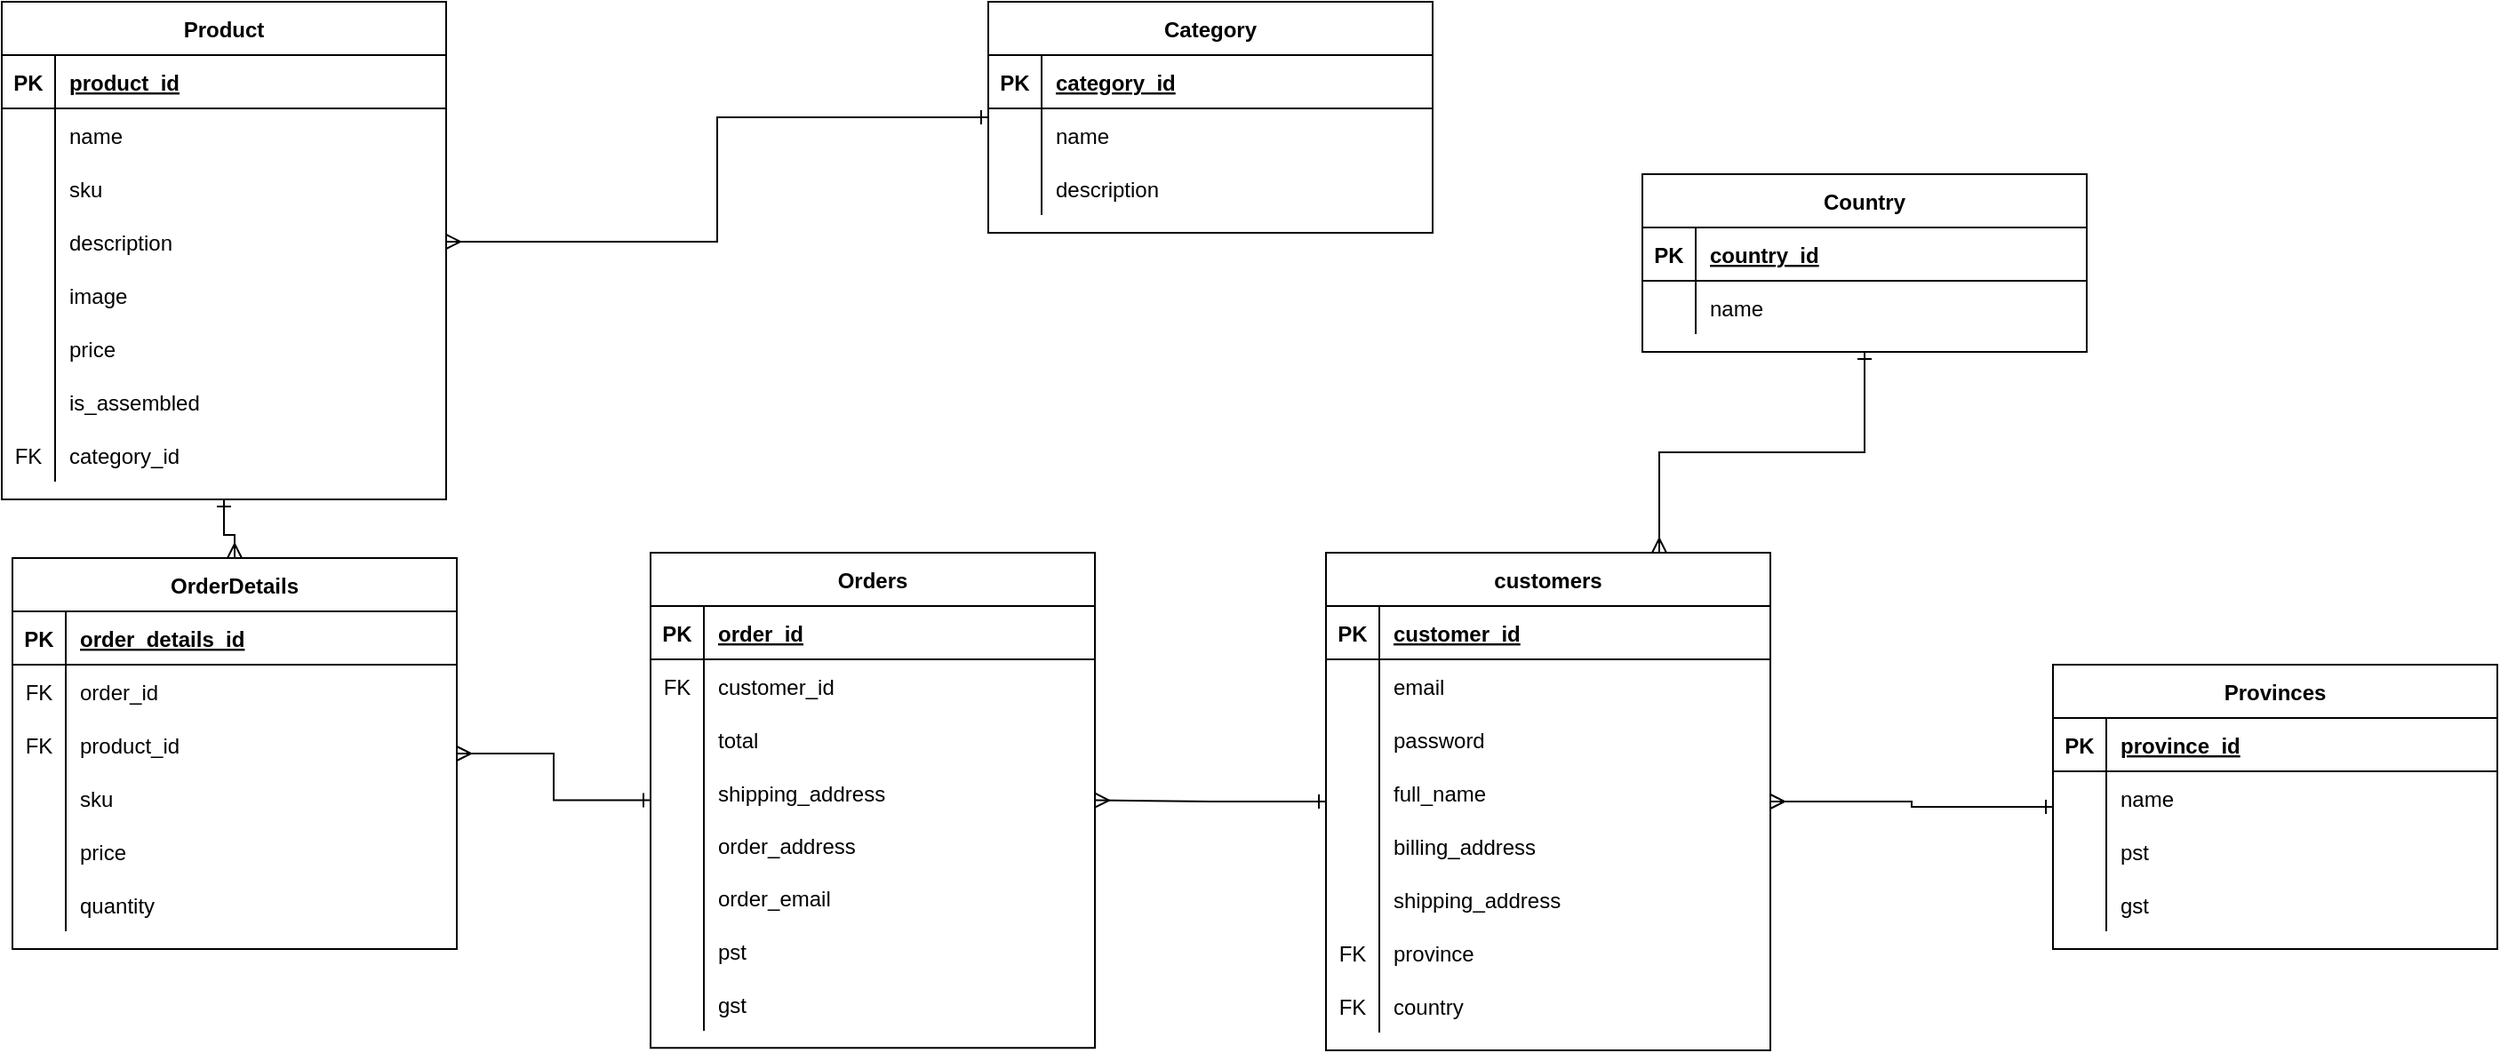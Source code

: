 <mxfile version="13.6.5">
    <diagram id="R2lEEEUBdFMjLlhIrx00" name="Page-1">
        <mxGraphModel dx="647" dy="642" grid="0" gridSize="10" guides="1" tooltips="1" connect="1" arrows="1" fold="1" page="0" pageScale="1" pageWidth="850" pageHeight="1100" math="0" shadow="0" extFonts="Permanent Marker^https://fonts.googleapis.com/css?family=Permanent+Marker">
            <root>
                <mxCell id="0"/>
                <mxCell id="1" parent="0"/>
                <mxCell id="BaxFmq3oyP3xeZqNbxSG-38" style="edgeStyle=orthogonalEdgeStyle;rounded=0;orthogonalLoop=1;jettySize=auto;html=1;startArrow=ERone;startFill=0;endArrow=ERmany;endFill=0;" parent="1" edge="1">
                    <mxGeometry relative="1" as="geometry">
                        <mxPoint x="630" y="500" as="targetPoint"/>
                        <Array as="points">
                            <mxPoint x="840" y="500"/>
                        </Array>
                    </mxGeometry>
                </mxCell>
                <mxCell id="BaxFmq3oyP3xeZqNbxSG-39" style="edgeStyle=orthogonalEdgeStyle;rounded=0;orthogonalLoop=1;jettySize=auto;html=1;startArrow=ERone;startFill=0;endArrow=ERmany;endFill=0;" parent="1" edge="1">
                    <mxGeometry relative="1" as="geometry">
                        <mxPoint x="515" y="290" as="sourcePoint"/>
                        <Array as="points">
                            <mxPoint x="515" y="330"/>
                            <mxPoint x="660" y="330"/>
                            <mxPoint x="660" y="470"/>
                        </Array>
                    </mxGeometry>
                </mxCell>
                <mxCell id="BaxFmq3oyP3xeZqNbxSG-36" style="edgeStyle=orthogonalEdgeStyle;rounded=0;orthogonalLoop=1;jettySize=auto;html=1;endArrow=ERmany;endFill=0;startArrow=ERone;startFill=0;" parent="1" edge="1">
                    <mxGeometry relative="1" as="geometry">
                        <mxPoint x="270" y="235" as="sourcePoint"/>
                        <Array as="points">
                            <mxPoint x="310" y="235"/>
                            <mxPoint x="310" y="430"/>
                        </Array>
                    </mxGeometry>
                </mxCell>
                <mxCell id="BaxFmq3oyP3xeZqNbxSG-152" style="edgeStyle=orthogonalEdgeStyle;rounded=0;orthogonalLoop=1;jettySize=auto;html=1;startArrow=ERone;startFill=0;endArrow=ERmany;endFill=0;" parent="1" source="BaxFmq3oyP3xeZqNbxSG-56" target="BaxFmq3oyP3xeZqNbxSG-130" edge="1">
                    <mxGeometry relative="1" as="geometry"/>
                </mxCell>
                <mxCell id="BaxFmq3oyP3xeZqNbxSG-56" value="Product" style="shape=table;startSize=30;container=1;collapsible=1;childLayout=tableLayout;fixedRows=1;rowLines=0;fontStyle=1;align=center;resizeLast=1;" parent="1" vertex="1">
                    <mxGeometry x="70" y="30" width="250" height="280" as="geometry"/>
                </mxCell>
                <mxCell id="BaxFmq3oyP3xeZqNbxSG-57" value="" style="shape=partialRectangle;collapsible=0;dropTarget=0;pointerEvents=0;fillColor=none;points=[[0,0.5],[1,0.5]];portConstraint=eastwest;top=0;left=0;right=0;bottom=1;" parent="BaxFmq3oyP3xeZqNbxSG-56" vertex="1">
                    <mxGeometry y="30" width="250" height="30" as="geometry"/>
                </mxCell>
                <mxCell id="BaxFmq3oyP3xeZqNbxSG-58" value="PK" style="shape=partialRectangle;overflow=hidden;connectable=0;fillColor=none;top=0;left=0;bottom=0;right=0;fontStyle=1;" parent="BaxFmq3oyP3xeZqNbxSG-57" vertex="1">
                    <mxGeometry width="30" height="30" as="geometry"/>
                </mxCell>
                <mxCell id="BaxFmq3oyP3xeZqNbxSG-59" value="product_id" style="shape=partialRectangle;overflow=hidden;connectable=0;fillColor=none;top=0;left=0;bottom=0;right=0;align=left;spacingLeft=6;fontStyle=5;" parent="BaxFmq3oyP3xeZqNbxSG-57" vertex="1">
                    <mxGeometry x="30" width="220" height="30" as="geometry"/>
                </mxCell>
                <mxCell id="BaxFmq3oyP3xeZqNbxSG-60" value="" style="shape=partialRectangle;collapsible=0;dropTarget=0;pointerEvents=0;fillColor=none;points=[[0,0.5],[1,0.5]];portConstraint=eastwest;top=0;left=0;right=0;bottom=0;" parent="BaxFmq3oyP3xeZqNbxSG-56" vertex="1">
                    <mxGeometry y="60" width="250" height="30" as="geometry"/>
                </mxCell>
                <mxCell id="BaxFmq3oyP3xeZqNbxSG-61" value="" style="shape=partialRectangle;overflow=hidden;connectable=0;fillColor=none;top=0;left=0;bottom=0;right=0;" parent="BaxFmq3oyP3xeZqNbxSG-60" vertex="1">
                    <mxGeometry width="30" height="30" as="geometry"/>
                </mxCell>
                <mxCell id="BaxFmq3oyP3xeZqNbxSG-62" value="name" style="shape=partialRectangle;overflow=hidden;connectable=0;fillColor=none;top=0;left=0;bottom=0;right=0;align=left;spacingLeft=6;" parent="BaxFmq3oyP3xeZqNbxSG-60" vertex="1">
                    <mxGeometry x="30" width="220" height="30" as="geometry"/>
                </mxCell>
                <mxCell id="BaxFmq3oyP3xeZqNbxSG-149" value="" style="shape=partialRectangle;collapsible=0;dropTarget=0;pointerEvents=0;fillColor=none;points=[[0,0.5],[1,0.5]];portConstraint=eastwest;top=0;left=0;right=0;bottom=0;" parent="BaxFmq3oyP3xeZqNbxSG-56" vertex="1">
                    <mxGeometry y="90" width="250" height="30" as="geometry"/>
                </mxCell>
                <mxCell id="BaxFmq3oyP3xeZqNbxSG-150" value="" style="shape=partialRectangle;overflow=hidden;connectable=0;fillColor=none;top=0;left=0;bottom=0;right=0;" parent="BaxFmq3oyP3xeZqNbxSG-149" vertex="1">
                    <mxGeometry width="30" height="30" as="geometry"/>
                </mxCell>
                <mxCell id="BaxFmq3oyP3xeZqNbxSG-151" value="sku" style="shape=partialRectangle;overflow=hidden;connectable=0;fillColor=none;top=0;left=0;bottom=0;right=0;align=left;spacingLeft=6;" parent="BaxFmq3oyP3xeZqNbxSG-149" vertex="1">
                    <mxGeometry x="30" width="220" height="30" as="geometry"/>
                </mxCell>
                <mxCell id="BaxFmq3oyP3xeZqNbxSG-63" value="" style="shape=partialRectangle;collapsible=0;dropTarget=0;pointerEvents=0;fillColor=none;points=[[0,0.5],[1,0.5]];portConstraint=eastwest;top=0;left=0;right=0;bottom=0;" parent="BaxFmq3oyP3xeZqNbxSG-56" vertex="1">
                    <mxGeometry y="120" width="250" height="30" as="geometry"/>
                </mxCell>
                <mxCell id="BaxFmq3oyP3xeZqNbxSG-64" value="" style="shape=partialRectangle;overflow=hidden;connectable=0;fillColor=none;top=0;left=0;bottom=0;right=0;" parent="BaxFmq3oyP3xeZqNbxSG-63" vertex="1">
                    <mxGeometry width="30" height="30" as="geometry"/>
                </mxCell>
                <mxCell id="BaxFmq3oyP3xeZqNbxSG-65" value="description" style="shape=partialRectangle;overflow=hidden;connectable=0;fillColor=none;top=0;left=0;bottom=0;right=0;align=left;spacingLeft=6;" parent="BaxFmq3oyP3xeZqNbxSG-63" vertex="1">
                    <mxGeometry x="30" width="220" height="30" as="geometry"/>
                </mxCell>
                <mxCell id="BaxFmq3oyP3xeZqNbxSG-66" value="" style="shape=partialRectangle;collapsible=0;dropTarget=0;pointerEvents=0;fillColor=none;points=[[0,0.5],[1,0.5]];portConstraint=eastwest;top=0;left=0;right=0;bottom=0;" parent="BaxFmq3oyP3xeZqNbxSG-56" vertex="1">
                    <mxGeometry y="150" width="250" height="30" as="geometry"/>
                </mxCell>
                <mxCell id="BaxFmq3oyP3xeZqNbxSG-67" value="" style="shape=partialRectangle;overflow=hidden;connectable=0;fillColor=none;top=0;left=0;bottom=0;right=0;" parent="BaxFmq3oyP3xeZqNbxSG-66" vertex="1">
                    <mxGeometry width="30" height="30" as="geometry"/>
                </mxCell>
                <mxCell id="BaxFmq3oyP3xeZqNbxSG-68" value="image" style="shape=partialRectangle;overflow=hidden;connectable=0;fillColor=none;top=0;left=0;bottom=0;right=0;align=left;spacingLeft=6;" parent="BaxFmq3oyP3xeZqNbxSG-66" vertex="1">
                    <mxGeometry x="30" width="220" height="30" as="geometry"/>
                </mxCell>
                <mxCell id="BaxFmq3oyP3xeZqNbxSG-182" value="" style="shape=partialRectangle;collapsible=0;dropTarget=0;pointerEvents=0;fillColor=none;points=[[0,0.5],[1,0.5]];portConstraint=eastwest;top=0;left=0;right=0;bottom=0;" parent="BaxFmq3oyP3xeZqNbxSG-56" vertex="1">
                    <mxGeometry y="180" width="250" height="30" as="geometry"/>
                </mxCell>
                <mxCell id="BaxFmq3oyP3xeZqNbxSG-183" value="" style="shape=partialRectangle;overflow=hidden;connectable=0;fillColor=none;top=0;left=0;bottom=0;right=0;" parent="BaxFmq3oyP3xeZqNbxSG-182" vertex="1">
                    <mxGeometry width="30" height="30" as="geometry"/>
                </mxCell>
                <mxCell id="BaxFmq3oyP3xeZqNbxSG-184" value="price" style="shape=partialRectangle;overflow=hidden;connectable=0;fillColor=none;top=0;left=0;bottom=0;right=0;align=left;spacingLeft=6;" parent="BaxFmq3oyP3xeZqNbxSG-182" vertex="1">
                    <mxGeometry x="30" width="220" height="30" as="geometry"/>
                </mxCell>
                <mxCell id="5" value="" style="shape=partialRectangle;collapsible=0;dropTarget=0;pointerEvents=0;fillColor=none;points=[[0,0.5],[1,0.5]];portConstraint=eastwest;top=0;left=0;right=0;bottom=0;" parent="BaxFmq3oyP3xeZqNbxSG-56" vertex="1">
                    <mxGeometry y="210" width="250" height="30" as="geometry"/>
                </mxCell>
                <mxCell id="6" value="" style="shape=partialRectangle;overflow=hidden;connectable=0;fillColor=none;top=0;left=0;bottom=0;right=0;" parent="5" vertex="1">
                    <mxGeometry width="30" height="30" as="geometry"/>
                </mxCell>
                <mxCell id="7" value="is_assembled" style="shape=partialRectangle;overflow=hidden;connectable=0;fillColor=none;top=0;left=0;bottom=0;right=0;align=left;spacingLeft=6;" parent="5" vertex="1">
                    <mxGeometry x="30" width="220" height="30" as="geometry"/>
                </mxCell>
                <mxCell id="BaxFmq3oyP3xeZqNbxSG-75" value="" style="shape=partialRectangle;collapsible=0;dropTarget=0;pointerEvents=0;fillColor=none;points=[[0,0.5],[1,0.5]];portConstraint=eastwest;top=0;left=0;right=0;bottom=0;" parent="BaxFmq3oyP3xeZqNbxSG-56" vertex="1">
                    <mxGeometry y="240" width="250" height="30" as="geometry"/>
                </mxCell>
                <mxCell id="BaxFmq3oyP3xeZqNbxSG-76" value="FK" style="shape=partialRectangle;overflow=hidden;connectable=0;fillColor=none;top=0;left=0;bottom=0;right=0;" parent="BaxFmq3oyP3xeZqNbxSG-75" vertex="1">
                    <mxGeometry width="30" height="30" as="geometry"/>
                </mxCell>
                <mxCell id="BaxFmq3oyP3xeZqNbxSG-77" value="category_id" style="shape=partialRectangle;overflow=hidden;connectable=0;fillColor=none;top=0;left=0;bottom=0;right=0;align=left;spacingLeft=6;" parent="BaxFmq3oyP3xeZqNbxSG-75" vertex="1">
                    <mxGeometry x="30" width="220" height="30" as="geometry"/>
                </mxCell>
                <mxCell id="BaxFmq3oyP3xeZqNbxSG-78" value="Category" style="shape=table;startSize=30;container=1;collapsible=1;childLayout=tableLayout;fixedRows=1;rowLines=0;fontStyle=1;align=center;resizeLast=1;" parent="1" vertex="1">
                    <mxGeometry x="625" y="30" width="250" height="130" as="geometry"/>
                </mxCell>
                <mxCell id="BaxFmq3oyP3xeZqNbxSG-79" value="" style="shape=partialRectangle;collapsible=0;dropTarget=0;pointerEvents=0;fillColor=none;points=[[0,0.5],[1,0.5]];portConstraint=eastwest;top=0;left=0;right=0;bottom=1;" parent="BaxFmq3oyP3xeZqNbxSG-78" vertex="1">
                    <mxGeometry y="30" width="250" height="30" as="geometry"/>
                </mxCell>
                <mxCell id="BaxFmq3oyP3xeZqNbxSG-80" value="PK" style="shape=partialRectangle;overflow=hidden;connectable=0;fillColor=none;top=0;left=0;bottom=0;right=0;fontStyle=1;" parent="BaxFmq3oyP3xeZqNbxSG-79" vertex="1">
                    <mxGeometry width="30" height="30" as="geometry"/>
                </mxCell>
                <mxCell id="BaxFmq3oyP3xeZqNbxSG-81" value="category_id" style="shape=partialRectangle;overflow=hidden;connectable=0;fillColor=none;top=0;left=0;bottom=0;right=0;align=left;spacingLeft=6;fontStyle=5;" parent="BaxFmq3oyP3xeZqNbxSG-79" vertex="1">
                    <mxGeometry x="30" width="220" height="30" as="geometry"/>
                </mxCell>
                <mxCell id="BaxFmq3oyP3xeZqNbxSG-82" value="" style="shape=partialRectangle;collapsible=0;dropTarget=0;pointerEvents=0;fillColor=none;points=[[0,0.5],[1,0.5]];portConstraint=eastwest;top=0;left=0;right=0;bottom=0;" parent="BaxFmq3oyP3xeZqNbxSG-78" vertex="1">
                    <mxGeometry y="60" width="250" height="30" as="geometry"/>
                </mxCell>
                <mxCell id="BaxFmq3oyP3xeZqNbxSG-83" value="" style="shape=partialRectangle;overflow=hidden;connectable=0;fillColor=none;top=0;left=0;bottom=0;right=0;" parent="BaxFmq3oyP3xeZqNbxSG-82" vertex="1">
                    <mxGeometry width="30" height="30" as="geometry"/>
                </mxCell>
                <mxCell id="BaxFmq3oyP3xeZqNbxSG-84" value="name" style="shape=partialRectangle;overflow=hidden;connectable=0;fillColor=none;top=0;left=0;bottom=0;right=0;align=left;spacingLeft=6;" parent="BaxFmq3oyP3xeZqNbxSG-82" vertex="1">
                    <mxGeometry x="30" width="220" height="30" as="geometry"/>
                </mxCell>
                <mxCell id="BaxFmq3oyP3xeZqNbxSG-85" value="" style="shape=partialRectangle;collapsible=0;dropTarget=0;pointerEvents=0;fillColor=none;points=[[0,0.5],[1,0.5]];portConstraint=eastwest;top=0;left=0;right=0;bottom=0;" parent="BaxFmq3oyP3xeZqNbxSG-78" vertex="1">
                    <mxGeometry y="90" width="250" height="30" as="geometry"/>
                </mxCell>
                <mxCell id="BaxFmq3oyP3xeZqNbxSG-86" value="" style="shape=partialRectangle;overflow=hidden;connectable=0;fillColor=none;top=0;left=0;bottom=0;right=0;" parent="BaxFmq3oyP3xeZqNbxSG-85" vertex="1">
                    <mxGeometry width="30" height="30" as="geometry"/>
                </mxCell>
                <mxCell id="BaxFmq3oyP3xeZqNbxSG-87" value="description" style="shape=partialRectangle;overflow=hidden;connectable=0;fillColor=none;top=0;left=0;bottom=0;right=0;align=left;spacingLeft=6;" parent="BaxFmq3oyP3xeZqNbxSG-85" vertex="1">
                    <mxGeometry x="30" width="220" height="30" as="geometry"/>
                </mxCell>
                <mxCell id="BaxFmq3oyP3xeZqNbxSG-106" style="edgeStyle=orthogonalEdgeStyle;rounded=0;orthogonalLoop=1;jettySize=auto;html=1;startArrow=ERmany;startFill=0;endArrow=ERone;endFill=0;" parent="1" source="BaxFmq3oyP3xeZqNbxSG-63" target="BaxFmq3oyP3xeZqNbxSG-78" edge="1">
                    <mxGeometry relative="1" as="geometry"/>
                </mxCell>
                <mxCell id="BaxFmq3oyP3xeZqNbxSG-154" style="edgeStyle=orthogonalEdgeStyle;rounded=0;orthogonalLoop=1;jettySize=auto;html=1;startArrow=ERone;startFill=0;endArrow=ERmany;endFill=0;" parent="1" source="BaxFmq3oyP3xeZqNbxSG-107" target="BaxFmq3oyP3xeZqNbxSG-130" edge="1">
                    <mxGeometry relative="1" as="geometry"/>
                </mxCell>
                <mxCell id="BaxFmq3oyP3xeZqNbxSG-107" value="Orders" style="shape=table;startSize=30;container=1;collapsible=1;childLayout=tableLayout;fixedRows=1;rowLines=0;fontStyle=1;align=center;resizeLast=1;" parent="1" vertex="1">
                    <mxGeometry x="435" y="340" width="250" height="278.586" as="geometry"/>
                </mxCell>
                <mxCell id="BaxFmq3oyP3xeZqNbxSG-108" value="" style="shape=partialRectangle;collapsible=0;dropTarget=0;pointerEvents=0;fillColor=none;points=[[0,0.5],[1,0.5]];portConstraint=eastwest;top=0;left=0;right=0;bottom=1;" parent="BaxFmq3oyP3xeZqNbxSG-107" vertex="1">
                    <mxGeometry y="30" width="250" height="30" as="geometry"/>
                </mxCell>
                <mxCell id="BaxFmq3oyP3xeZqNbxSG-109" value="PK" style="shape=partialRectangle;overflow=hidden;connectable=0;fillColor=none;top=0;left=0;bottom=0;right=0;fontStyle=1;" parent="BaxFmq3oyP3xeZqNbxSG-108" vertex="1">
                    <mxGeometry width="30" height="30" as="geometry"/>
                </mxCell>
                <mxCell id="BaxFmq3oyP3xeZqNbxSG-110" value="order_id" style="shape=partialRectangle;overflow=hidden;connectable=0;fillColor=none;top=0;left=0;bottom=0;right=0;align=left;spacingLeft=6;fontStyle=5;" parent="BaxFmq3oyP3xeZqNbxSG-108" vertex="1">
                    <mxGeometry x="30" width="220" height="30" as="geometry"/>
                </mxCell>
                <mxCell id="BaxFmq3oyP3xeZqNbxSG-111" value="" style="shape=partialRectangle;collapsible=0;dropTarget=0;pointerEvents=0;fillColor=none;points=[[0,0.5],[1,0.5]];portConstraint=eastwest;top=0;left=0;right=0;bottom=0;" parent="BaxFmq3oyP3xeZqNbxSG-107" vertex="1">
                    <mxGeometry y="60" width="250" height="30" as="geometry"/>
                </mxCell>
                <mxCell id="BaxFmq3oyP3xeZqNbxSG-112" value="FK" style="shape=partialRectangle;overflow=hidden;connectable=0;fillColor=none;top=0;left=0;bottom=0;right=0;" parent="BaxFmq3oyP3xeZqNbxSG-111" vertex="1">
                    <mxGeometry width="30" height="30" as="geometry"/>
                </mxCell>
                <mxCell id="BaxFmq3oyP3xeZqNbxSG-113" value="customer_id" style="shape=partialRectangle;overflow=hidden;connectable=0;fillColor=none;top=0;left=0;bottom=0;right=0;align=left;spacingLeft=6;" parent="BaxFmq3oyP3xeZqNbxSG-111" vertex="1">
                    <mxGeometry x="30" width="220" height="30" as="geometry"/>
                </mxCell>
                <mxCell id="BaxFmq3oyP3xeZqNbxSG-114" value="" style="shape=partialRectangle;collapsible=0;dropTarget=0;pointerEvents=0;fillColor=none;points=[[0,0.5],[1,0.5]];portConstraint=eastwest;top=0;left=0;right=0;bottom=0;" parent="BaxFmq3oyP3xeZqNbxSG-107" vertex="1">
                    <mxGeometry y="90" width="250" height="30" as="geometry"/>
                </mxCell>
                <mxCell id="BaxFmq3oyP3xeZqNbxSG-115" value="" style="shape=partialRectangle;overflow=hidden;connectable=0;fillColor=none;top=0;left=0;bottom=0;right=0;" parent="BaxFmq3oyP3xeZqNbxSG-114" vertex="1">
                    <mxGeometry width="30" height="30" as="geometry"/>
                </mxCell>
                <mxCell id="BaxFmq3oyP3xeZqNbxSG-116" value="total" style="shape=partialRectangle;overflow=hidden;connectable=0;fillColor=none;top=0;left=0;bottom=0;right=0;align=left;spacingLeft=6;" parent="BaxFmq3oyP3xeZqNbxSG-114" vertex="1">
                    <mxGeometry x="30" width="220" height="30" as="geometry"/>
                </mxCell>
                <mxCell id="BaxFmq3oyP3xeZqNbxSG-123" value="" style="shape=partialRectangle;collapsible=0;dropTarget=0;pointerEvents=0;fillColor=none;points=[[0,0.5],[1,0.5]];portConstraint=eastwest;top=0;left=0;right=0;bottom=0;" parent="BaxFmq3oyP3xeZqNbxSG-107" vertex="1">
                    <mxGeometry y="120" width="250" height="30" as="geometry"/>
                </mxCell>
                <mxCell id="BaxFmq3oyP3xeZqNbxSG-124" value="" style="shape=partialRectangle;overflow=hidden;connectable=0;fillColor=none;top=0;left=0;bottom=0;right=0;" parent="BaxFmq3oyP3xeZqNbxSG-123" vertex="1">
                    <mxGeometry width="30" height="30" as="geometry"/>
                </mxCell>
                <mxCell id="BaxFmq3oyP3xeZqNbxSG-125" value="shipping_address" style="shape=partialRectangle;overflow=hidden;connectable=0;fillColor=none;top=0;left=0;bottom=0;right=0;align=left;spacingLeft=6;" parent="BaxFmq3oyP3xeZqNbxSG-123" vertex="1">
                    <mxGeometry x="30" width="220" height="30" as="geometry"/>
                </mxCell>
                <mxCell id="BaxFmq3oyP3xeZqNbxSG-117" value="" style="shape=partialRectangle;collapsible=0;dropTarget=0;pointerEvents=0;fillColor=none;points=[[0,0.5],[1,0.5]];portConstraint=eastwest;top=0;left=0;right=0;bottom=0;" parent="BaxFmq3oyP3xeZqNbxSG-107" vertex="1">
                    <mxGeometry y="150" width="250" height="29" as="geometry"/>
                </mxCell>
                <mxCell id="BaxFmq3oyP3xeZqNbxSG-118" value="" style="shape=partialRectangle;overflow=hidden;connectable=0;fillColor=none;top=0;left=0;bottom=0;right=0;" parent="BaxFmq3oyP3xeZqNbxSG-117" vertex="1">
                    <mxGeometry width="30" height="29" as="geometry"/>
                </mxCell>
                <mxCell id="BaxFmq3oyP3xeZqNbxSG-119" value="order_address" style="shape=partialRectangle;overflow=hidden;connectable=0;fillColor=none;top=0;left=0;bottom=0;right=0;align=left;spacingLeft=6;" parent="BaxFmq3oyP3xeZqNbxSG-117" vertex="1">
                    <mxGeometry x="30" width="220" height="29" as="geometry"/>
                </mxCell>
                <mxCell id="BaxFmq3oyP3xeZqNbxSG-126" value="" style="shape=partialRectangle;collapsible=0;dropTarget=0;pointerEvents=0;fillColor=none;points=[[0,0.5],[1,0.5]];portConstraint=eastwest;top=0;left=0;right=0;bottom=0;" parent="BaxFmq3oyP3xeZqNbxSG-107" vertex="1">
                    <mxGeometry y="179" width="250" height="30" as="geometry"/>
                </mxCell>
                <mxCell id="BaxFmq3oyP3xeZqNbxSG-127" value="" style="shape=partialRectangle;overflow=hidden;connectable=0;fillColor=none;top=0;left=0;bottom=0;right=0;" parent="BaxFmq3oyP3xeZqNbxSG-126" vertex="1">
                    <mxGeometry width="30" height="30" as="geometry"/>
                </mxCell>
                <mxCell id="BaxFmq3oyP3xeZqNbxSG-128" value="order_email" style="shape=partialRectangle;overflow=hidden;connectable=0;fillColor=none;top=0;left=0;bottom=0;right=0;align=left;spacingLeft=6;" parent="BaxFmq3oyP3xeZqNbxSG-126" vertex="1">
                    <mxGeometry x="30" width="220" height="30" as="geometry"/>
                </mxCell>
                <mxCell id="14" value="" style="shape=partialRectangle;collapsible=0;dropTarget=0;pointerEvents=0;fillColor=none;points=[[0,0.5],[1,0.5]];portConstraint=eastwest;top=0;left=0;right=0;bottom=0;" parent="BaxFmq3oyP3xeZqNbxSG-107" vertex="1">
                    <mxGeometry y="209" width="250" height="30" as="geometry"/>
                </mxCell>
                <mxCell id="15" value="" style="shape=partialRectangle;overflow=hidden;connectable=0;fillColor=none;top=0;left=0;bottom=0;right=0;" parent="14" vertex="1">
                    <mxGeometry width="30" height="30" as="geometry"/>
                </mxCell>
                <mxCell id="16" value="pst" style="shape=partialRectangle;overflow=hidden;connectable=0;fillColor=none;top=0;left=0;bottom=0;right=0;align=left;spacingLeft=6;" parent="14" vertex="1">
                    <mxGeometry x="30" width="220" height="30" as="geometry"/>
                </mxCell>
                <mxCell id="20" value="" style="shape=partialRectangle;collapsible=0;dropTarget=0;pointerEvents=0;fillColor=none;points=[[0,0.5],[1,0.5]];portConstraint=eastwest;top=0;left=0;right=0;bottom=0;" parent="BaxFmq3oyP3xeZqNbxSG-107" vertex="1">
                    <mxGeometry y="239" width="250" height="30" as="geometry"/>
                </mxCell>
                <mxCell id="21" value="" style="shape=partialRectangle;overflow=hidden;connectable=0;fillColor=none;top=0;left=0;bottom=0;right=0;" parent="20" vertex="1">
                    <mxGeometry width="30" height="30" as="geometry"/>
                </mxCell>
                <mxCell id="22" value="gst" style="shape=partialRectangle;overflow=hidden;connectable=0;fillColor=none;top=0;left=0;bottom=0;right=0;align=left;spacingLeft=6;" parent="20" vertex="1">
                    <mxGeometry x="30" width="220" height="30" as="geometry"/>
                </mxCell>
                <mxCell id="BaxFmq3oyP3xeZqNbxSG-130" value="OrderDetails" style="shape=table;startSize=30;container=1;collapsible=1;childLayout=tableLayout;fixedRows=1;rowLines=0;fontStyle=1;align=center;resizeLast=1;" parent="1" vertex="1">
                    <mxGeometry x="76" y="343" width="250" height="220" as="geometry"/>
                </mxCell>
                <mxCell id="BaxFmq3oyP3xeZqNbxSG-131" value="" style="shape=partialRectangle;collapsible=0;dropTarget=0;pointerEvents=0;fillColor=none;points=[[0,0.5],[1,0.5]];portConstraint=eastwest;top=0;left=0;right=0;bottom=1;" parent="BaxFmq3oyP3xeZqNbxSG-130" vertex="1">
                    <mxGeometry y="30" width="250" height="30" as="geometry"/>
                </mxCell>
                <mxCell id="BaxFmq3oyP3xeZqNbxSG-132" value="PK" style="shape=partialRectangle;overflow=hidden;connectable=0;fillColor=none;top=0;left=0;bottom=0;right=0;fontStyle=1;" parent="BaxFmq3oyP3xeZqNbxSG-131" vertex="1">
                    <mxGeometry width="30" height="30" as="geometry"/>
                </mxCell>
                <mxCell id="BaxFmq3oyP3xeZqNbxSG-133" value="order_details_id" style="shape=partialRectangle;overflow=hidden;connectable=0;fillColor=none;top=0;left=0;bottom=0;right=0;align=left;spacingLeft=6;fontStyle=5;" parent="BaxFmq3oyP3xeZqNbxSG-131" vertex="1">
                    <mxGeometry x="30" width="220" height="30" as="geometry"/>
                </mxCell>
                <mxCell id="BaxFmq3oyP3xeZqNbxSG-134" value="" style="shape=partialRectangle;collapsible=0;dropTarget=0;pointerEvents=0;fillColor=none;points=[[0,0.5],[1,0.5]];portConstraint=eastwest;top=0;left=0;right=0;bottom=0;" parent="BaxFmq3oyP3xeZqNbxSG-130" vertex="1">
                    <mxGeometry y="60" width="250" height="30" as="geometry"/>
                </mxCell>
                <mxCell id="BaxFmq3oyP3xeZqNbxSG-135" value="FK" style="shape=partialRectangle;overflow=hidden;connectable=0;fillColor=none;top=0;left=0;bottom=0;right=0;" parent="BaxFmq3oyP3xeZqNbxSG-134" vertex="1">
                    <mxGeometry width="30" height="30" as="geometry"/>
                </mxCell>
                <mxCell id="BaxFmq3oyP3xeZqNbxSG-136" value="order_id" style="shape=partialRectangle;overflow=hidden;connectable=0;fillColor=none;top=0;left=0;bottom=0;right=0;align=left;spacingLeft=6;" parent="BaxFmq3oyP3xeZqNbxSG-134" vertex="1">
                    <mxGeometry x="30" width="220" height="30" as="geometry"/>
                </mxCell>
                <mxCell id="BaxFmq3oyP3xeZqNbxSG-137" value="" style="shape=partialRectangle;collapsible=0;dropTarget=0;pointerEvents=0;fillColor=none;points=[[0,0.5],[1,0.5]];portConstraint=eastwest;top=0;left=0;right=0;bottom=0;" parent="BaxFmq3oyP3xeZqNbxSG-130" vertex="1">
                    <mxGeometry y="90" width="250" height="30" as="geometry"/>
                </mxCell>
                <mxCell id="BaxFmq3oyP3xeZqNbxSG-138" value="FK" style="shape=partialRectangle;overflow=hidden;connectable=0;fillColor=none;top=0;left=0;bottom=0;right=0;" parent="BaxFmq3oyP3xeZqNbxSG-137" vertex="1">
                    <mxGeometry width="30" height="30" as="geometry"/>
                </mxCell>
                <mxCell id="BaxFmq3oyP3xeZqNbxSG-139" value="product_id" style="shape=partialRectangle;overflow=hidden;connectable=0;fillColor=none;top=0;left=0;bottom=0;right=0;align=left;spacingLeft=6;" parent="BaxFmq3oyP3xeZqNbxSG-137" vertex="1">
                    <mxGeometry x="30" width="220" height="30" as="geometry"/>
                </mxCell>
                <mxCell id="BaxFmq3oyP3xeZqNbxSG-185" value="" style="shape=partialRectangle;collapsible=0;dropTarget=0;pointerEvents=0;fillColor=none;points=[[0,0.5],[1,0.5]];portConstraint=eastwest;top=0;left=0;right=0;bottom=0;" parent="BaxFmq3oyP3xeZqNbxSG-130" vertex="1">
                    <mxGeometry y="120" width="250" height="30" as="geometry"/>
                </mxCell>
                <mxCell id="BaxFmq3oyP3xeZqNbxSG-186" value="" style="shape=partialRectangle;overflow=hidden;connectable=0;fillColor=none;top=0;left=0;bottom=0;right=0;" parent="BaxFmq3oyP3xeZqNbxSG-185" vertex="1">
                    <mxGeometry width="30" height="30" as="geometry"/>
                </mxCell>
                <mxCell id="BaxFmq3oyP3xeZqNbxSG-187" value="sku" style="shape=partialRectangle;overflow=hidden;connectable=0;fillColor=none;top=0;left=0;bottom=0;right=0;align=left;spacingLeft=6;" parent="BaxFmq3oyP3xeZqNbxSG-185" vertex="1">
                    <mxGeometry x="30" width="220" height="30" as="geometry"/>
                </mxCell>
                <mxCell id="BaxFmq3oyP3xeZqNbxSG-188" value="" style="shape=partialRectangle;collapsible=0;dropTarget=0;pointerEvents=0;fillColor=none;points=[[0,0.5],[1,0.5]];portConstraint=eastwest;top=0;left=0;right=0;bottom=0;" parent="BaxFmq3oyP3xeZqNbxSG-130" vertex="1">
                    <mxGeometry y="150" width="250" height="30" as="geometry"/>
                </mxCell>
                <mxCell id="BaxFmq3oyP3xeZqNbxSG-189" value="" style="shape=partialRectangle;overflow=hidden;connectable=0;fillColor=none;top=0;left=0;bottom=0;right=0;" parent="BaxFmq3oyP3xeZqNbxSG-188" vertex="1">
                    <mxGeometry width="30" height="30" as="geometry"/>
                </mxCell>
                <mxCell id="BaxFmq3oyP3xeZqNbxSG-190" value="price" style="shape=partialRectangle;overflow=hidden;connectable=0;fillColor=none;top=0;left=0;bottom=0;right=0;align=left;spacingLeft=6;" parent="BaxFmq3oyP3xeZqNbxSG-188" vertex="1">
                    <mxGeometry x="30" width="220" height="30" as="geometry"/>
                </mxCell>
                <mxCell id="BaxFmq3oyP3xeZqNbxSG-191" value="" style="shape=partialRectangle;collapsible=0;dropTarget=0;pointerEvents=0;fillColor=none;points=[[0,0.5],[1,0.5]];portConstraint=eastwest;top=0;left=0;right=0;bottom=0;" parent="BaxFmq3oyP3xeZqNbxSG-130" vertex="1">
                    <mxGeometry y="180" width="250" height="30" as="geometry"/>
                </mxCell>
                <mxCell id="BaxFmq3oyP3xeZqNbxSG-192" value="" style="shape=partialRectangle;overflow=hidden;connectable=0;fillColor=none;top=0;left=0;bottom=0;right=0;" parent="BaxFmq3oyP3xeZqNbxSG-191" vertex="1">
                    <mxGeometry width="30" height="30" as="geometry"/>
                </mxCell>
                <mxCell id="BaxFmq3oyP3xeZqNbxSG-193" value="quantity" style="shape=partialRectangle;overflow=hidden;connectable=0;fillColor=none;top=0;left=0;bottom=0;right=0;align=left;spacingLeft=6;" parent="BaxFmq3oyP3xeZqNbxSG-191" vertex="1">
                    <mxGeometry x="30" width="220" height="30" as="geometry"/>
                </mxCell>
                <mxCell id="BaxFmq3oyP3xeZqNbxSG-181" style="edgeStyle=orthogonalEdgeStyle;rounded=0;orthogonalLoop=1;jettySize=auto;html=1;startArrow=ERone;startFill=0;endArrow=ERmany;endFill=0;" parent="1" source="BaxFmq3oyP3xeZqNbxSG-155" target="BaxFmq3oyP3xeZqNbxSG-107" edge="1">
                    <mxGeometry relative="1" as="geometry"/>
                </mxCell>
                <mxCell id="BaxFmq3oyP3xeZqNbxSG-155" value="customers" style="shape=table;startSize=30;container=1;collapsible=1;childLayout=tableLayout;fixedRows=1;rowLines=0;fontStyle=1;align=center;resizeLast=1;" parent="1" vertex="1">
                    <mxGeometry x="815" y="340" width="250" height="280" as="geometry"/>
                </mxCell>
                <mxCell id="BaxFmq3oyP3xeZqNbxSG-156" value="" style="shape=partialRectangle;collapsible=0;dropTarget=0;pointerEvents=0;fillColor=none;points=[[0,0.5],[1,0.5]];portConstraint=eastwest;top=0;left=0;right=0;bottom=1;" parent="BaxFmq3oyP3xeZqNbxSG-155" vertex="1">
                    <mxGeometry y="30" width="250" height="30" as="geometry"/>
                </mxCell>
                <mxCell id="BaxFmq3oyP3xeZqNbxSG-157" value="PK" style="shape=partialRectangle;overflow=hidden;connectable=0;fillColor=none;top=0;left=0;bottom=0;right=0;fontStyle=1;" parent="BaxFmq3oyP3xeZqNbxSG-156" vertex="1">
                    <mxGeometry width="30" height="30" as="geometry"/>
                </mxCell>
                <mxCell id="BaxFmq3oyP3xeZqNbxSG-158" value="customer_id" style="shape=partialRectangle;overflow=hidden;connectable=0;fillColor=none;top=0;left=0;bottom=0;right=0;align=left;spacingLeft=6;fontStyle=5;" parent="BaxFmq3oyP3xeZqNbxSG-156" vertex="1">
                    <mxGeometry x="30" width="220" height="30" as="geometry"/>
                </mxCell>
                <mxCell id="BaxFmq3oyP3xeZqNbxSG-162" value="" style="shape=partialRectangle;collapsible=0;dropTarget=0;pointerEvents=0;fillColor=none;points=[[0,0.5],[1,0.5]];portConstraint=eastwest;top=0;left=0;right=0;bottom=0;" parent="BaxFmq3oyP3xeZqNbxSG-155" vertex="1">
                    <mxGeometry y="60" width="250" height="30" as="geometry"/>
                </mxCell>
                <mxCell id="BaxFmq3oyP3xeZqNbxSG-163" value="" style="shape=partialRectangle;overflow=hidden;connectable=0;fillColor=none;top=0;left=0;bottom=0;right=0;" parent="BaxFmq3oyP3xeZqNbxSG-162" vertex="1">
                    <mxGeometry width="30" height="30" as="geometry"/>
                </mxCell>
                <mxCell id="BaxFmq3oyP3xeZqNbxSG-164" value="email" style="shape=partialRectangle;overflow=hidden;connectable=0;fillColor=none;top=0;left=0;bottom=0;right=0;align=left;spacingLeft=6;" parent="BaxFmq3oyP3xeZqNbxSG-162" vertex="1">
                    <mxGeometry x="30" width="220" height="30" as="geometry"/>
                </mxCell>
                <mxCell id="BaxFmq3oyP3xeZqNbxSG-165" value="" style="shape=partialRectangle;collapsible=0;dropTarget=0;pointerEvents=0;fillColor=none;points=[[0,0.5],[1,0.5]];portConstraint=eastwest;top=0;left=0;right=0;bottom=0;" parent="BaxFmq3oyP3xeZqNbxSG-155" vertex="1">
                    <mxGeometry y="90" width="250" height="30" as="geometry"/>
                </mxCell>
                <mxCell id="BaxFmq3oyP3xeZqNbxSG-166" value="" style="shape=partialRectangle;overflow=hidden;connectable=0;fillColor=none;top=0;left=0;bottom=0;right=0;" parent="BaxFmq3oyP3xeZqNbxSG-165" vertex="1">
                    <mxGeometry width="30" height="30" as="geometry"/>
                </mxCell>
                <mxCell id="BaxFmq3oyP3xeZqNbxSG-167" value="password" style="shape=partialRectangle;overflow=hidden;connectable=0;fillColor=none;top=0;left=0;bottom=0;right=0;align=left;spacingLeft=6;" parent="BaxFmq3oyP3xeZqNbxSG-165" vertex="1">
                    <mxGeometry x="30" width="220" height="30" as="geometry"/>
                </mxCell>
                <mxCell id="BaxFmq3oyP3xeZqNbxSG-168" value="" style="shape=partialRectangle;collapsible=0;dropTarget=0;pointerEvents=0;fillColor=none;points=[[0,0.5],[1,0.5]];portConstraint=eastwest;top=0;left=0;right=0;bottom=0;" parent="BaxFmq3oyP3xeZqNbxSG-155" vertex="1">
                    <mxGeometry y="120" width="250" height="30" as="geometry"/>
                </mxCell>
                <mxCell id="BaxFmq3oyP3xeZqNbxSG-169" value="" style="shape=partialRectangle;overflow=hidden;connectable=0;fillColor=none;top=0;left=0;bottom=0;right=0;" parent="BaxFmq3oyP3xeZqNbxSG-168" vertex="1">
                    <mxGeometry width="30" height="30" as="geometry"/>
                </mxCell>
                <mxCell id="BaxFmq3oyP3xeZqNbxSG-170" value="full_name" style="shape=partialRectangle;overflow=hidden;connectable=0;fillColor=none;top=0;left=0;bottom=0;right=0;align=left;spacingLeft=6;" parent="BaxFmq3oyP3xeZqNbxSG-168" vertex="1">
                    <mxGeometry x="30" width="220" height="30" as="geometry"/>
                </mxCell>
                <mxCell id="BaxFmq3oyP3xeZqNbxSG-171" value="" style="shape=partialRectangle;collapsible=0;dropTarget=0;pointerEvents=0;fillColor=none;points=[[0,0.5],[1,0.5]];portConstraint=eastwest;top=0;left=0;right=0;bottom=0;" parent="BaxFmq3oyP3xeZqNbxSG-155" vertex="1">
                    <mxGeometry y="150" width="250" height="30" as="geometry"/>
                </mxCell>
                <mxCell id="BaxFmq3oyP3xeZqNbxSG-172" value="" style="shape=partialRectangle;overflow=hidden;connectable=0;fillColor=none;top=0;left=0;bottom=0;right=0;" parent="BaxFmq3oyP3xeZqNbxSG-171" vertex="1">
                    <mxGeometry width="30" height="30" as="geometry"/>
                </mxCell>
                <mxCell id="BaxFmq3oyP3xeZqNbxSG-173" value="billing_address" style="shape=partialRectangle;overflow=hidden;connectable=0;fillColor=none;top=0;left=0;bottom=0;right=0;align=left;spacingLeft=6;" parent="BaxFmq3oyP3xeZqNbxSG-171" vertex="1">
                    <mxGeometry x="30" width="220" height="30" as="geometry"/>
                </mxCell>
                <mxCell id="63" value="" style="shape=partialRectangle;collapsible=0;dropTarget=0;pointerEvents=0;fillColor=none;points=[[0,0.5],[1,0.5]];portConstraint=eastwest;top=0;left=0;right=0;bottom=0;" parent="BaxFmq3oyP3xeZqNbxSG-155" vertex="1">
                    <mxGeometry y="180" width="250" height="30" as="geometry"/>
                </mxCell>
                <mxCell id="64" value="" style="shape=partialRectangle;overflow=hidden;connectable=0;fillColor=none;top=0;left=0;bottom=0;right=0;" parent="63" vertex="1">
                    <mxGeometry width="30" height="30" as="geometry"/>
                </mxCell>
                <mxCell id="65" value="shipping_address" style="shape=partialRectangle;overflow=hidden;connectable=0;fillColor=none;top=0;left=0;bottom=0;right=0;align=left;spacingLeft=6;" parent="63" vertex="1">
                    <mxGeometry x="30" width="220" height="30" as="geometry"/>
                </mxCell>
                <mxCell id="17" value="" style="shape=partialRectangle;collapsible=0;dropTarget=0;pointerEvents=0;fillColor=none;points=[[0,0.5],[1,0.5]];portConstraint=eastwest;top=0;left=0;right=0;bottom=0;" parent="BaxFmq3oyP3xeZqNbxSG-155" vertex="1">
                    <mxGeometry y="210" width="250" height="30" as="geometry"/>
                </mxCell>
                <mxCell id="18" value="FK" style="shape=partialRectangle;overflow=hidden;connectable=0;fillColor=none;top=0;left=0;bottom=0;right=0;" parent="17" vertex="1">
                    <mxGeometry width="30" height="30" as="geometry"/>
                </mxCell>
                <mxCell id="19" value="province" style="shape=partialRectangle;overflow=hidden;connectable=0;fillColor=none;top=0;left=0;bottom=0;right=0;align=left;spacingLeft=6;" parent="17" vertex="1">
                    <mxGeometry x="30" width="220" height="30" as="geometry"/>
                </mxCell>
                <mxCell id="66" value="" style="shape=partialRectangle;collapsible=0;dropTarget=0;pointerEvents=0;fillColor=none;points=[[0,0.5],[1,0.5]];portConstraint=eastwest;top=0;left=0;right=0;bottom=0;" parent="BaxFmq3oyP3xeZqNbxSG-155" vertex="1">
                    <mxGeometry y="240" width="250" height="30" as="geometry"/>
                </mxCell>
                <mxCell id="67" value="FK" style="shape=partialRectangle;overflow=hidden;connectable=0;fillColor=none;top=0;left=0;bottom=0;right=0;" parent="66" vertex="1">
                    <mxGeometry width="30" height="30" as="geometry"/>
                </mxCell>
                <mxCell id="68" value="country" style="shape=partialRectangle;overflow=hidden;connectable=0;fillColor=none;top=0;left=0;bottom=0;right=0;align=left;spacingLeft=6;" parent="66" vertex="1">
                    <mxGeometry x="30" width="220" height="30" as="geometry"/>
                </mxCell>
                <mxCell id="45" style="edgeStyle=orthogonalEdgeStyle;rounded=0;orthogonalLoop=1;jettySize=auto;html=1;endArrow=ERmany;endFill=0;startArrow=ERone;startFill=0;" parent="1" source="23" target="BaxFmq3oyP3xeZqNbxSG-155" edge="1">
                    <mxGeometry relative="1" as="geometry"/>
                </mxCell>
                <mxCell id="23" value="Provinces" style="shape=table;startSize=30;container=1;collapsible=1;childLayout=tableLayout;fixedRows=1;rowLines=0;fontStyle=1;align=center;resizeLast=1;" parent="1" vertex="1">
                    <mxGeometry x="1224" y="403" width="250" height="160" as="geometry"/>
                </mxCell>
                <mxCell id="24" value="" style="shape=partialRectangle;collapsible=0;dropTarget=0;pointerEvents=0;fillColor=none;points=[[0,0.5],[1,0.5]];portConstraint=eastwest;top=0;left=0;right=0;bottom=1;" parent="23" vertex="1">
                    <mxGeometry y="30" width="250" height="30" as="geometry"/>
                </mxCell>
                <mxCell id="25" value="PK" style="shape=partialRectangle;overflow=hidden;connectable=0;fillColor=none;top=0;left=0;bottom=0;right=0;fontStyle=1;" parent="24" vertex="1">
                    <mxGeometry width="30" height="30" as="geometry"/>
                </mxCell>
                <mxCell id="26" value="province_id" style="shape=partialRectangle;overflow=hidden;connectable=0;fillColor=none;top=0;left=0;bottom=0;right=0;align=left;spacingLeft=6;fontStyle=5;" parent="24" vertex="1">
                    <mxGeometry x="30" width="220" height="30" as="geometry"/>
                </mxCell>
                <mxCell id="27" value="" style="shape=partialRectangle;collapsible=0;dropTarget=0;pointerEvents=0;fillColor=none;points=[[0,0.5],[1,0.5]];portConstraint=eastwest;top=0;left=0;right=0;bottom=0;" parent="23" vertex="1">
                    <mxGeometry y="60" width="250" height="30" as="geometry"/>
                </mxCell>
                <mxCell id="28" value="" style="shape=partialRectangle;overflow=hidden;connectable=0;fillColor=none;top=0;left=0;bottom=0;right=0;" parent="27" vertex="1">
                    <mxGeometry width="30" height="30" as="geometry"/>
                </mxCell>
                <mxCell id="29" value="name" style="shape=partialRectangle;overflow=hidden;connectable=0;fillColor=none;top=0;left=0;bottom=0;right=0;align=left;spacingLeft=6;" parent="27" vertex="1">
                    <mxGeometry x="30" width="220" height="30" as="geometry"/>
                </mxCell>
                <mxCell id="30" value="" style="shape=partialRectangle;collapsible=0;dropTarget=0;pointerEvents=0;fillColor=none;points=[[0,0.5],[1,0.5]];portConstraint=eastwest;top=0;left=0;right=0;bottom=0;" parent="23" vertex="1">
                    <mxGeometry y="90" width="250" height="30" as="geometry"/>
                </mxCell>
                <mxCell id="31" value="" style="shape=partialRectangle;overflow=hidden;connectable=0;fillColor=none;top=0;left=0;bottom=0;right=0;" parent="30" vertex="1">
                    <mxGeometry width="30" height="30" as="geometry"/>
                </mxCell>
                <mxCell id="32" value="pst" style="shape=partialRectangle;overflow=hidden;connectable=0;fillColor=none;top=0;left=0;bottom=0;right=0;align=left;spacingLeft=6;" parent="30" vertex="1">
                    <mxGeometry x="30" width="220" height="30" as="geometry"/>
                </mxCell>
                <mxCell id="33" value="" style="shape=partialRectangle;collapsible=0;dropTarget=0;pointerEvents=0;fillColor=none;points=[[0,0.5],[1,0.5]];portConstraint=eastwest;top=0;left=0;right=0;bottom=0;" parent="23" vertex="1">
                    <mxGeometry y="120" width="250" height="30" as="geometry"/>
                </mxCell>
                <mxCell id="34" value="" style="shape=partialRectangle;overflow=hidden;connectable=0;fillColor=none;top=0;left=0;bottom=0;right=0;" parent="33" vertex="1">
                    <mxGeometry width="30" height="30" as="geometry"/>
                </mxCell>
                <mxCell id="35" value="gst" style="shape=partialRectangle;overflow=hidden;connectable=0;fillColor=none;top=0;left=0;bottom=0;right=0;align=left;spacingLeft=6;" parent="33" vertex="1">
                    <mxGeometry x="30" width="220" height="30" as="geometry"/>
                </mxCell>
                <mxCell id="59" style="edgeStyle=orthogonalEdgeStyle;rounded=0;orthogonalLoop=1;jettySize=auto;html=1;entryX=0.75;entryY=0;entryDx=0;entryDy=0;startArrow=ERone;startFill=0;endArrow=ERmany;endFill=0;" parent="1" source="46" target="BaxFmq3oyP3xeZqNbxSG-155" edge="1">
                    <mxGeometry relative="1" as="geometry"/>
                </mxCell>
                <mxCell id="46" value="Country" style="shape=table;startSize=30;container=1;collapsible=1;childLayout=tableLayout;fixedRows=1;rowLines=0;fontStyle=1;align=center;resizeLast=1;" parent="1" vertex="1">
                    <mxGeometry x="993" y="127" width="250" height="100" as="geometry"/>
                </mxCell>
                <mxCell id="47" value="" style="shape=partialRectangle;collapsible=0;dropTarget=0;pointerEvents=0;fillColor=none;points=[[0,0.5],[1,0.5]];portConstraint=eastwest;top=0;left=0;right=0;bottom=1;" parent="46" vertex="1">
                    <mxGeometry y="30" width="250" height="30" as="geometry"/>
                </mxCell>
                <mxCell id="48" value="PK" style="shape=partialRectangle;overflow=hidden;connectable=0;fillColor=none;top=0;left=0;bottom=0;right=0;fontStyle=1;" parent="47" vertex="1">
                    <mxGeometry width="30" height="30" as="geometry"/>
                </mxCell>
                <mxCell id="49" value="country_id" style="shape=partialRectangle;overflow=hidden;connectable=0;fillColor=none;top=0;left=0;bottom=0;right=0;align=left;spacingLeft=6;fontStyle=5;" parent="47" vertex="1">
                    <mxGeometry x="30" width="220" height="30" as="geometry"/>
                </mxCell>
                <mxCell id="50" value="" style="shape=partialRectangle;collapsible=0;dropTarget=0;pointerEvents=0;fillColor=none;points=[[0,0.5],[1,0.5]];portConstraint=eastwest;top=0;left=0;right=0;bottom=0;" parent="46" vertex="1">
                    <mxGeometry y="60" width="250" height="30" as="geometry"/>
                </mxCell>
                <mxCell id="51" value="" style="shape=partialRectangle;overflow=hidden;connectable=0;fillColor=none;top=0;left=0;bottom=0;right=0;" parent="50" vertex="1">
                    <mxGeometry width="30" height="30" as="geometry"/>
                </mxCell>
                <mxCell id="52" value="name" style="shape=partialRectangle;overflow=hidden;connectable=0;fillColor=none;top=0;left=0;bottom=0;right=0;align=left;spacingLeft=6;" parent="50" vertex="1">
                    <mxGeometry x="30" width="220" height="30" as="geometry"/>
                </mxCell>
            </root>
        </mxGraphModel>
    </diagram>
</mxfile>